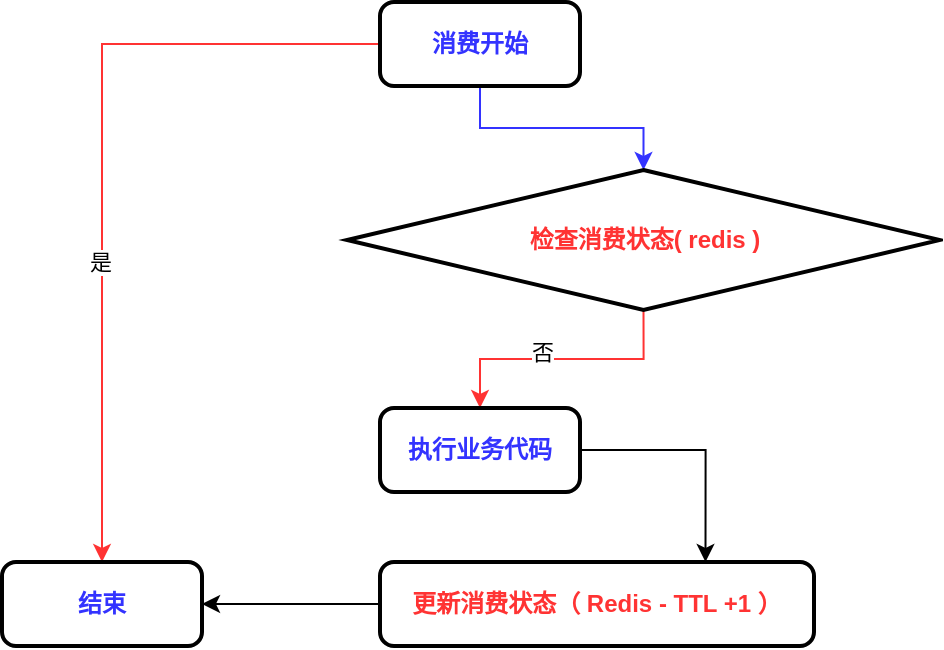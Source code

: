 <mxfile version="28.1.2">
  <diagram name="第 1 页" id="A3u4Mf2xzGmtK7nuqtbF">
    <mxGraphModel dx="1090" dy="991" grid="1" gridSize="7" guides="1" tooltips="1" connect="1" arrows="1" fold="1" page="1" pageScale="1" pageWidth="827" pageHeight="1169" math="0" shadow="0">
      <root>
        <mxCell id="0" />
        <mxCell id="1" parent="0" />
        <mxCell id="BfK6dcjfq0ZnuuueL0xo-9" style="edgeStyle=orthogonalEdgeStyle;rounded=0;orthogonalLoop=1;jettySize=auto;html=1;strokeColor=#3333FF;" parent="1" source="BfK6dcjfq0ZnuuueL0xo-1" target="BfK6dcjfq0ZnuuueL0xo-2" edge="1">
          <mxGeometry relative="1" as="geometry" />
        </mxCell>
        <mxCell id="BfK6dcjfq0ZnuuueL0xo-12" style="edgeStyle=orthogonalEdgeStyle;rounded=0;orthogonalLoop=1;jettySize=auto;html=1;strokeColor=#FF3333;" parent="1" source="BfK6dcjfq0ZnuuueL0xo-1" target="BfK6dcjfq0ZnuuueL0xo-6" edge="1">
          <mxGeometry relative="1" as="geometry" />
        </mxCell>
        <mxCell id="BfK6dcjfq0ZnuuueL0xo-14" value="是" style="edgeLabel;html=1;align=center;verticalAlign=middle;resizable=0;points=[];" parent="BfK6dcjfq0ZnuuueL0xo-12" vertex="1" connectable="0">
          <mxGeometry x="0.13" y="1" relative="1" as="geometry">
            <mxPoint x="-2" y="23" as="offset" />
          </mxGeometry>
        </mxCell>
        <mxCell id="BfK6dcjfq0ZnuuueL0xo-1" value="&lt;b&gt;&lt;font style=&quot;color: rgb(51, 51, 255);&quot;&gt;消费开始&lt;/font&gt;&lt;/b&gt;" style="rounded=1;whiteSpace=wrap;html=1;absoluteArcSize=1;arcSize=14;strokeWidth=2;" parent="1" vertex="1">
          <mxGeometry x="392" y="126" width="100" height="42" as="geometry" />
        </mxCell>
        <mxCell id="BfK6dcjfq0ZnuuueL0xo-10" style="edgeStyle=orthogonalEdgeStyle;rounded=0;orthogonalLoop=1;jettySize=auto;html=1;exitX=0.5;exitY=1;exitDx=0;exitDy=0;exitPerimeter=0;strokeColor=#FF3333;" parent="1" source="BfK6dcjfq0ZnuuueL0xo-2" target="BfK6dcjfq0ZnuuueL0xo-7" edge="1">
          <mxGeometry relative="1" as="geometry" />
        </mxCell>
        <mxCell id="BfK6dcjfq0ZnuuueL0xo-15" value="否" style="edgeLabel;html=1;align=center;verticalAlign=middle;resizable=0;points=[];" parent="BfK6dcjfq0ZnuuueL0xo-10" vertex="1" connectable="0">
          <mxGeometry x="0.111" y="2" relative="1" as="geometry">
            <mxPoint x="-3" y="-6" as="offset" />
          </mxGeometry>
        </mxCell>
        <mxCell id="BfK6dcjfq0ZnuuueL0xo-2" value="&lt;b&gt;&lt;font style=&quot;color: rgb(255, 51, 51);&quot;&gt;检查消费状态( redis )&lt;/font&gt;&lt;/b&gt;" style="strokeWidth=2;html=1;shape=mxgraph.flowchart.decision;whiteSpace=wrap;" parent="1" vertex="1">
          <mxGeometry x="375.5" y="210" width="296.5" height="70" as="geometry" />
        </mxCell>
        <mxCell id="BfK6dcjfq0ZnuuueL0xo-6" value="&lt;b&gt;&lt;font style=&quot;color: rgb(51, 51, 255);&quot;&gt;结束&lt;/font&gt;&lt;/b&gt;" style="rounded=1;whiteSpace=wrap;html=1;absoluteArcSize=1;arcSize=14;strokeWidth=2;" parent="1" vertex="1">
          <mxGeometry x="203" y="406" width="100" height="42" as="geometry" />
        </mxCell>
        <mxCell id="BfK6dcjfq0ZnuuueL0xo-11" style="edgeStyle=orthogonalEdgeStyle;rounded=0;orthogonalLoop=1;jettySize=auto;html=1;entryX=0.75;entryY=0;entryDx=0;entryDy=0;exitX=1;exitY=0.5;exitDx=0;exitDy=0;" parent="1" source="BfK6dcjfq0ZnuuueL0xo-7" target="BfK6dcjfq0ZnuuueL0xo-8" edge="1">
          <mxGeometry relative="1" as="geometry" />
        </mxCell>
        <mxCell id="BfK6dcjfq0ZnuuueL0xo-7" value="&lt;b&gt;&lt;font style=&quot;color: rgb(51, 51, 255);&quot;&gt;执行业务代码&lt;/font&gt;&lt;/b&gt;" style="rounded=1;whiteSpace=wrap;html=1;absoluteArcSize=1;arcSize=14;strokeWidth=2;" parent="1" vertex="1">
          <mxGeometry x="392" y="329" width="100" height="42" as="geometry" />
        </mxCell>
        <mxCell id="BfK6dcjfq0ZnuuueL0xo-13" style="edgeStyle=orthogonalEdgeStyle;rounded=0;orthogonalLoop=1;jettySize=auto;html=1;entryX=1;entryY=0.5;entryDx=0;entryDy=0;" parent="1" source="BfK6dcjfq0ZnuuueL0xo-8" target="BfK6dcjfq0ZnuuueL0xo-6" edge="1">
          <mxGeometry relative="1" as="geometry" />
        </mxCell>
        <mxCell id="BfK6dcjfq0ZnuuueL0xo-8" value="&lt;b&gt;&lt;font style=&quot;color: rgb(255, 51, 51);&quot;&gt;更新消费状态（ Redis - TTL +1 ）&lt;/font&gt;&lt;/b&gt;" style="rounded=1;whiteSpace=wrap;html=1;absoluteArcSize=1;arcSize=14;strokeWidth=2;" parent="1" vertex="1">
          <mxGeometry x="392" y="406" width="217" height="42" as="geometry" />
        </mxCell>
      </root>
    </mxGraphModel>
  </diagram>
</mxfile>
